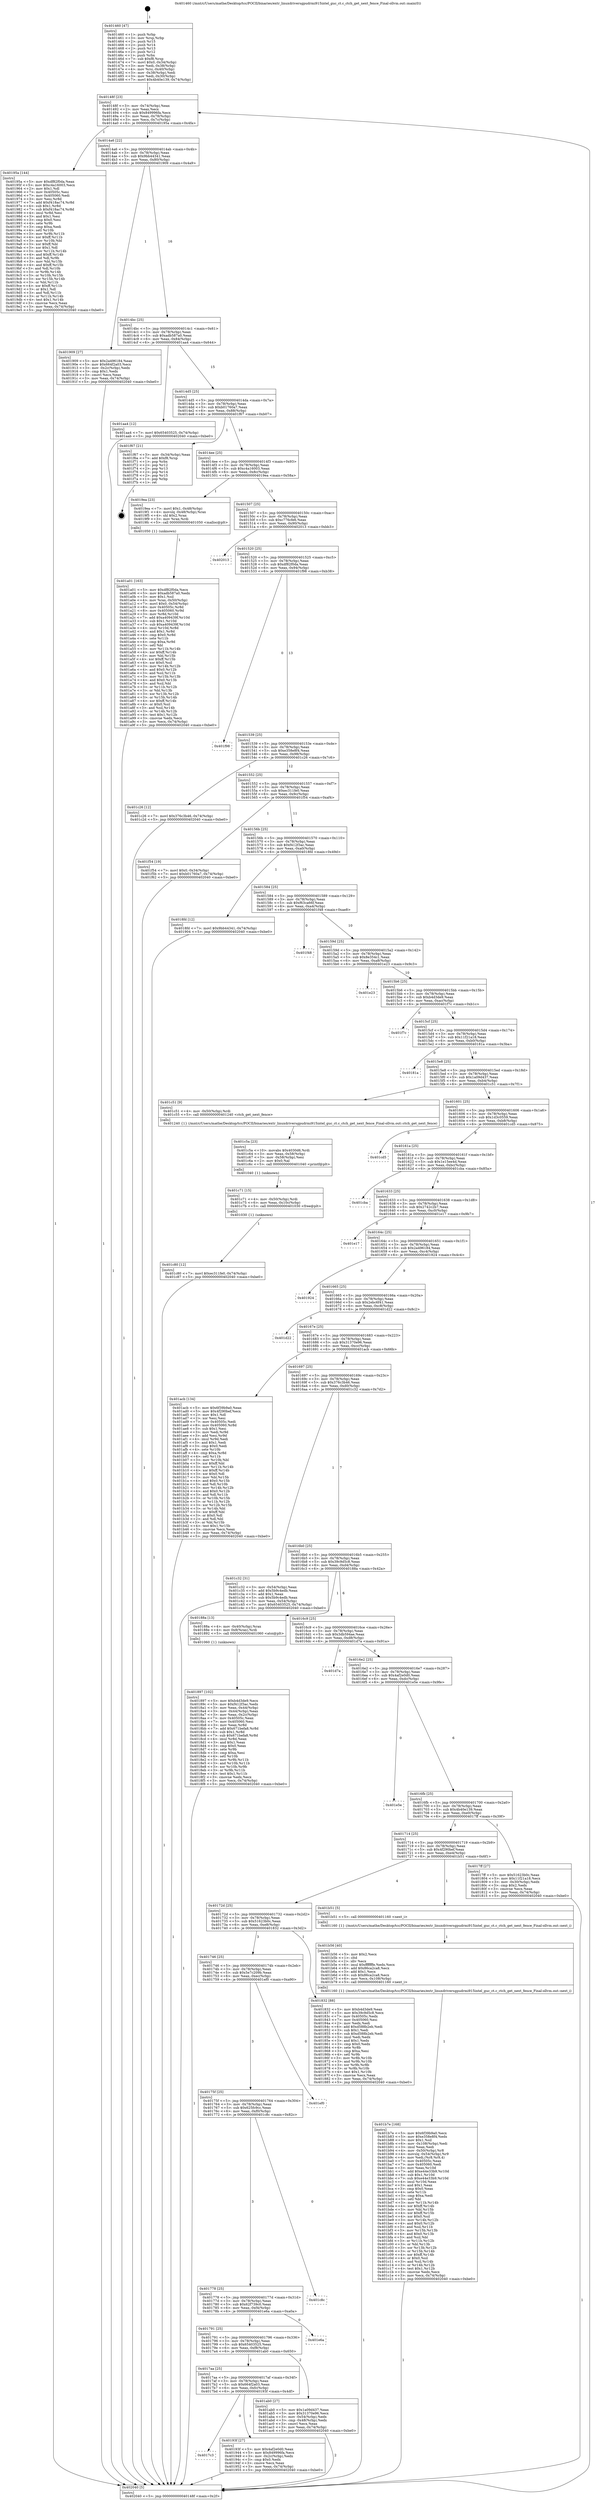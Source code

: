 digraph "0x401460" {
  label = "0x401460 (/mnt/c/Users/mathe/Desktop/tcc/POCII/binaries/extr_linuxdriversgpudrmi915intel_guc_ct.c_ctch_get_next_fence_Final-ollvm.out::main(0))"
  labelloc = "t"
  node[shape=record]

  Entry [label="",width=0.3,height=0.3,shape=circle,fillcolor=black,style=filled]
  "0x40148f" [label="{
     0x40148f [23]\l
     | [instrs]\l
     &nbsp;&nbsp;0x40148f \<+3\>: mov -0x74(%rbp),%eax\l
     &nbsp;&nbsp;0x401492 \<+2\>: mov %eax,%ecx\l
     &nbsp;&nbsp;0x401494 \<+6\>: sub $0x849996fa,%ecx\l
     &nbsp;&nbsp;0x40149a \<+3\>: mov %eax,-0x78(%rbp)\l
     &nbsp;&nbsp;0x40149d \<+3\>: mov %ecx,-0x7c(%rbp)\l
     &nbsp;&nbsp;0x4014a0 \<+6\>: je 000000000040195a \<main+0x4fa\>\l
  }"]
  "0x40195a" [label="{
     0x40195a [144]\l
     | [instrs]\l
     &nbsp;&nbsp;0x40195a \<+5\>: mov $0xdf82f0da,%eax\l
     &nbsp;&nbsp;0x40195f \<+5\>: mov $0xc4a16003,%ecx\l
     &nbsp;&nbsp;0x401964 \<+2\>: mov $0x1,%dl\l
     &nbsp;&nbsp;0x401966 \<+7\>: mov 0x40505c,%esi\l
     &nbsp;&nbsp;0x40196d \<+7\>: mov 0x405060,%edi\l
     &nbsp;&nbsp;0x401974 \<+3\>: mov %esi,%r8d\l
     &nbsp;&nbsp;0x401977 \<+7\>: add $0xf418ac74,%r8d\l
     &nbsp;&nbsp;0x40197e \<+4\>: sub $0x1,%r8d\l
     &nbsp;&nbsp;0x401982 \<+7\>: sub $0xf418ac74,%r8d\l
     &nbsp;&nbsp;0x401989 \<+4\>: imul %r8d,%esi\l
     &nbsp;&nbsp;0x40198d \<+3\>: and $0x1,%esi\l
     &nbsp;&nbsp;0x401990 \<+3\>: cmp $0x0,%esi\l
     &nbsp;&nbsp;0x401993 \<+4\>: sete %r9b\l
     &nbsp;&nbsp;0x401997 \<+3\>: cmp $0xa,%edi\l
     &nbsp;&nbsp;0x40199a \<+4\>: setl %r10b\l
     &nbsp;&nbsp;0x40199e \<+3\>: mov %r9b,%r11b\l
     &nbsp;&nbsp;0x4019a1 \<+4\>: xor $0xff,%r11b\l
     &nbsp;&nbsp;0x4019a5 \<+3\>: mov %r10b,%bl\l
     &nbsp;&nbsp;0x4019a8 \<+3\>: xor $0xff,%bl\l
     &nbsp;&nbsp;0x4019ab \<+3\>: xor $0x1,%dl\l
     &nbsp;&nbsp;0x4019ae \<+3\>: mov %r11b,%r14b\l
     &nbsp;&nbsp;0x4019b1 \<+4\>: and $0xff,%r14b\l
     &nbsp;&nbsp;0x4019b5 \<+3\>: and %dl,%r9b\l
     &nbsp;&nbsp;0x4019b8 \<+3\>: mov %bl,%r15b\l
     &nbsp;&nbsp;0x4019bb \<+4\>: and $0xff,%r15b\l
     &nbsp;&nbsp;0x4019bf \<+3\>: and %dl,%r10b\l
     &nbsp;&nbsp;0x4019c2 \<+3\>: or %r9b,%r14b\l
     &nbsp;&nbsp;0x4019c5 \<+3\>: or %r10b,%r15b\l
     &nbsp;&nbsp;0x4019c8 \<+3\>: xor %r15b,%r14b\l
     &nbsp;&nbsp;0x4019cb \<+3\>: or %bl,%r11b\l
     &nbsp;&nbsp;0x4019ce \<+4\>: xor $0xff,%r11b\l
     &nbsp;&nbsp;0x4019d2 \<+3\>: or $0x1,%dl\l
     &nbsp;&nbsp;0x4019d5 \<+3\>: and %dl,%r11b\l
     &nbsp;&nbsp;0x4019d8 \<+3\>: or %r11b,%r14b\l
     &nbsp;&nbsp;0x4019db \<+4\>: test $0x1,%r14b\l
     &nbsp;&nbsp;0x4019df \<+3\>: cmovne %ecx,%eax\l
     &nbsp;&nbsp;0x4019e2 \<+3\>: mov %eax,-0x74(%rbp)\l
     &nbsp;&nbsp;0x4019e5 \<+5\>: jmp 0000000000402040 \<main+0xbe0\>\l
  }"]
  "0x4014a6" [label="{
     0x4014a6 [22]\l
     | [instrs]\l
     &nbsp;&nbsp;0x4014a6 \<+5\>: jmp 00000000004014ab \<main+0x4b\>\l
     &nbsp;&nbsp;0x4014ab \<+3\>: mov -0x78(%rbp),%eax\l
     &nbsp;&nbsp;0x4014ae \<+5\>: sub $0x9bb44341,%eax\l
     &nbsp;&nbsp;0x4014b3 \<+3\>: mov %eax,-0x80(%rbp)\l
     &nbsp;&nbsp;0x4014b6 \<+6\>: je 0000000000401909 \<main+0x4a9\>\l
  }"]
  Exit [label="",width=0.3,height=0.3,shape=circle,fillcolor=black,style=filled,peripheries=2]
  "0x401909" [label="{
     0x401909 [27]\l
     | [instrs]\l
     &nbsp;&nbsp;0x401909 \<+5\>: mov $0x2a496184,%eax\l
     &nbsp;&nbsp;0x40190e \<+5\>: mov $0x664f2a03,%ecx\l
     &nbsp;&nbsp;0x401913 \<+3\>: mov -0x2c(%rbp),%edx\l
     &nbsp;&nbsp;0x401916 \<+3\>: cmp $0x1,%edx\l
     &nbsp;&nbsp;0x401919 \<+3\>: cmovl %ecx,%eax\l
     &nbsp;&nbsp;0x40191c \<+3\>: mov %eax,-0x74(%rbp)\l
     &nbsp;&nbsp;0x40191f \<+5\>: jmp 0000000000402040 \<main+0xbe0\>\l
  }"]
  "0x4014bc" [label="{
     0x4014bc [25]\l
     | [instrs]\l
     &nbsp;&nbsp;0x4014bc \<+5\>: jmp 00000000004014c1 \<main+0x61\>\l
     &nbsp;&nbsp;0x4014c1 \<+3\>: mov -0x78(%rbp),%eax\l
     &nbsp;&nbsp;0x4014c4 \<+5\>: sub $0xadb587a0,%eax\l
     &nbsp;&nbsp;0x4014c9 \<+6\>: mov %eax,-0x84(%rbp)\l
     &nbsp;&nbsp;0x4014cf \<+6\>: je 0000000000401aa4 \<main+0x644\>\l
  }"]
  "0x401c80" [label="{
     0x401c80 [12]\l
     | [instrs]\l
     &nbsp;&nbsp;0x401c80 \<+7\>: movl $0xec311fe0,-0x74(%rbp)\l
     &nbsp;&nbsp;0x401c87 \<+5\>: jmp 0000000000402040 \<main+0xbe0\>\l
  }"]
  "0x401aa4" [label="{
     0x401aa4 [12]\l
     | [instrs]\l
     &nbsp;&nbsp;0x401aa4 \<+7\>: movl $0x65403525,-0x74(%rbp)\l
     &nbsp;&nbsp;0x401aab \<+5\>: jmp 0000000000402040 \<main+0xbe0\>\l
  }"]
  "0x4014d5" [label="{
     0x4014d5 [25]\l
     | [instrs]\l
     &nbsp;&nbsp;0x4014d5 \<+5\>: jmp 00000000004014da \<main+0x7a\>\l
     &nbsp;&nbsp;0x4014da \<+3\>: mov -0x78(%rbp),%eax\l
     &nbsp;&nbsp;0x4014dd \<+5\>: sub $0xb01760a7,%eax\l
     &nbsp;&nbsp;0x4014e2 \<+6\>: mov %eax,-0x88(%rbp)\l
     &nbsp;&nbsp;0x4014e8 \<+6\>: je 0000000000401f67 \<main+0xb07\>\l
  }"]
  "0x401c71" [label="{
     0x401c71 [15]\l
     | [instrs]\l
     &nbsp;&nbsp;0x401c71 \<+4\>: mov -0x50(%rbp),%rdi\l
     &nbsp;&nbsp;0x401c75 \<+6\>: mov %eax,-0x10c(%rbp)\l
     &nbsp;&nbsp;0x401c7b \<+5\>: call 0000000000401030 \<free@plt\>\l
     | [calls]\l
     &nbsp;&nbsp;0x401030 \{1\} (unknown)\l
  }"]
  "0x401f67" [label="{
     0x401f67 [21]\l
     | [instrs]\l
     &nbsp;&nbsp;0x401f67 \<+3\>: mov -0x34(%rbp),%eax\l
     &nbsp;&nbsp;0x401f6a \<+7\>: add $0xf8,%rsp\l
     &nbsp;&nbsp;0x401f71 \<+1\>: pop %rbx\l
     &nbsp;&nbsp;0x401f72 \<+2\>: pop %r12\l
     &nbsp;&nbsp;0x401f74 \<+2\>: pop %r13\l
     &nbsp;&nbsp;0x401f76 \<+2\>: pop %r14\l
     &nbsp;&nbsp;0x401f78 \<+2\>: pop %r15\l
     &nbsp;&nbsp;0x401f7a \<+1\>: pop %rbp\l
     &nbsp;&nbsp;0x401f7b \<+1\>: ret\l
  }"]
  "0x4014ee" [label="{
     0x4014ee [25]\l
     | [instrs]\l
     &nbsp;&nbsp;0x4014ee \<+5\>: jmp 00000000004014f3 \<main+0x93\>\l
     &nbsp;&nbsp;0x4014f3 \<+3\>: mov -0x78(%rbp),%eax\l
     &nbsp;&nbsp;0x4014f6 \<+5\>: sub $0xc4a16003,%eax\l
     &nbsp;&nbsp;0x4014fb \<+6\>: mov %eax,-0x8c(%rbp)\l
     &nbsp;&nbsp;0x401501 \<+6\>: je 00000000004019ea \<main+0x58a\>\l
  }"]
  "0x401c5a" [label="{
     0x401c5a [23]\l
     | [instrs]\l
     &nbsp;&nbsp;0x401c5a \<+10\>: movabs $0x4030d6,%rdi\l
     &nbsp;&nbsp;0x401c64 \<+3\>: mov %eax,-0x58(%rbp)\l
     &nbsp;&nbsp;0x401c67 \<+3\>: mov -0x58(%rbp),%esi\l
     &nbsp;&nbsp;0x401c6a \<+2\>: mov $0x0,%al\l
     &nbsp;&nbsp;0x401c6c \<+5\>: call 0000000000401040 \<printf@plt\>\l
     | [calls]\l
     &nbsp;&nbsp;0x401040 \{1\} (unknown)\l
  }"]
  "0x4019ea" [label="{
     0x4019ea [23]\l
     | [instrs]\l
     &nbsp;&nbsp;0x4019ea \<+7\>: movl $0x1,-0x48(%rbp)\l
     &nbsp;&nbsp;0x4019f1 \<+4\>: movslq -0x48(%rbp),%rax\l
     &nbsp;&nbsp;0x4019f5 \<+4\>: shl $0x2,%rax\l
     &nbsp;&nbsp;0x4019f9 \<+3\>: mov %rax,%rdi\l
     &nbsp;&nbsp;0x4019fc \<+5\>: call 0000000000401050 \<malloc@plt\>\l
     | [calls]\l
     &nbsp;&nbsp;0x401050 \{1\} (unknown)\l
  }"]
  "0x401507" [label="{
     0x401507 [25]\l
     | [instrs]\l
     &nbsp;&nbsp;0x401507 \<+5\>: jmp 000000000040150c \<main+0xac\>\l
     &nbsp;&nbsp;0x40150c \<+3\>: mov -0x78(%rbp),%eax\l
     &nbsp;&nbsp;0x40150f \<+5\>: sub $0xc776cfe6,%eax\l
     &nbsp;&nbsp;0x401514 \<+6\>: mov %eax,-0x90(%rbp)\l
     &nbsp;&nbsp;0x40151a \<+6\>: je 0000000000402013 \<main+0xbb3\>\l
  }"]
  "0x401b7e" [label="{
     0x401b7e [168]\l
     | [instrs]\l
     &nbsp;&nbsp;0x401b7e \<+5\>: mov $0x6f39b9a0,%ecx\l
     &nbsp;&nbsp;0x401b83 \<+5\>: mov $0xe358e8f4,%edx\l
     &nbsp;&nbsp;0x401b88 \<+3\>: mov $0x1,%sil\l
     &nbsp;&nbsp;0x401b8b \<+6\>: mov -0x108(%rbp),%edi\l
     &nbsp;&nbsp;0x401b91 \<+3\>: imul %eax,%edi\l
     &nbsp;&nbsp;0x401b94 \<+4\>: mov -0x50(%rbp),%r8\l
     &nbsp;&nbsp;0x401b98 \<+4\>: movslq -0x54(%rbp),%r9\l
     &nbsp;&nbsp;0x401b9c \<+4\>: mov %edi,(%r8,%r9,4)\l
     &nbsp;&nbsp;0x401ba0 \<+7\>: mov 0x40505c,%eax\l
     &nbsp;&nbsp;0x401ba7 \<+7\>: mov 0x405060,%edi\l
     &nbsp;&nbsp;0x401bae \<+3\>: mov %eax,%r10d\l
     &nbsp;&nbsp;0x401bb1 \<+7\>: add $0xe44e33b9,%r10d\l
     &nbsp;&nbsp;0x401bb8 \<+4\>: sub $0x1,%r10d\l
     &nbsp;&nbsp;0x401bbc \<+7\>: sub $0xe44e33b9,%r10d\l
     &nbsp;&nbsp;0x401bc3 \<+4\>: imul %r10d,%eax\l
     &nbsp;&nbsp;0x401bc7 \<+3\>: and $0x1,%eax\l
     &nbsp;&nbsp;0x401bca \<+3\>: cmp $0x0,%eax\l
     &nbsp;&nbsp;0x401bcd \<+4\>: sete %r11b\l
     &nbsp;&nbsp;0x401bd1 \<+3\>: cmp $0xa,%edi\l
     &nbsp;&nbsp;0x401bd4 \<+3\>: setl %bl\l
     &nbsp;&nbsp;0x401bd7 \<+3\>: mov %r11b,%r14b\l
     &nbsp;&nbsp;0x401bda \<+4\>: xor $0xff,%r14b\l
     &nbsp;&nbsp;0x401bde \<+3\>: mov %bl,%r15b\l
     &nbsp;&nbsp;0x401be1 \<+4\>: xor $0xff,%r15b\l
     &nbsp;&nbsp;0x401be5 \<+4\>: xor $0x0,%sil\l
     &nbsp;&nbsp;0x401be9 \<+3\>: mov %r14b,%r12b\l
     &nbsp;&nbsp;0x401bec \<+4\>: and $0x0,%r12b\l
     &nbsp;&nbsp;0x401bf0 \<+3\>: and %sil,%r11b\l
     &nbsp;&nbsp;0x401bf3 \<+3\>: mov %r15b,%r13b\l
     &nbsp;&nbsp;0x401bf6 \<+4\>: and $0x0,%r13b\l
     &nbsp;&nbsp;0x401bfa \<+3\>: and %sil,%bl\l
     &nbsp;&nbsp;0x401bfd \<+3\>: or %r11b,%r12b\l
     &nbsp;&nbsp;0x401c00 \<+3\>: or %bl,%r13b\l
     &nbsp;&nbsp;0x401c03 \<+3\>: xor %r13b,%r12b\l
     &nbsp;&nbsp;0x401c06 \<+3\>: or %r15b,%r14b\l
     &nbsp;&nbsp;0x401c09 \<+4\>: xor $0xff,%r14b\l
     &nbsp;&nbsp;0x401c0d \<+4\>: or $0x0,%sil\l
     &nbsp;&nbsp;0x401c11 \<+3\>: and %sil,%r14b\l
     &nbsp;&nbsp;0x401c14 \<+3\>: or %r14b,%r12b\l
     &nbsp;&nbsp;0x401c17 \<+4\>: test $0x1,%r12b\l
     &nbsp;&nbsp;0x401c1b \<+3\>: cmovne %edx,%ecx\l
     &nbsp;&nbsp;0x401c1e \<+3\>: mov %ecx,-0x74(%rbp)\l
     &nbsp;&nbsp;0x401c21 \<+5\>: jmp 0000000000402040 \<main+0xbe0\>\l
  }"]
  "0x402013" [label="{
     0x402013\l
  }", style=dashed]
  "0x401520" [label="{
     0x401520 [25]\l
     | [instrs]\l
     &nbsp;&nbsp;0x401520 \<+5\>: jmp 0000000000401525 \<main+0xc5\>\l
     &nbsp;&nbsp;0x401525 \<+3\>: mov -0x78(%rbp),%eax\l
     &nbsp;&nbsp;0x401528 \<+5\>: sub $0xdf82f0da,%eax\l
     &nbsp;&nbsp;0x40152d \<+6\>: mov %eax,-0x94(%rbp)\l
     &nbsp;&nbsp;0x401533 \<+6\>: je 0000000000401f98 \<main+0xb38\>\l
  }"]
  "0x401b56" [label="{
     0x401b56 [40]\l
     | [instrs]\l
     &nbsp;&nbsp;0x401b56 \<+5\>: mov $0x2,%ecx\l
     &nbsp;&nbsp;0x401b5b \<+1\>: cltd\l
     &nbsp;&nbsp;0x401b5c \<+2\>: idiv %ecx\l
     &nbsp;&nbsp;0x401b5e \<+6\>: imul $0xfffffffe,%edx,%ecx\l
     &nbsp;&nbsp;0x401b64 \<+6\>: add $0x86ca2ca8,%ecx\l
     &nbsp;&nbsp;0x401b6a \<+3\>: add $0x1,%ecx\l
     &nbsp;&nbsp;0x401b6d \<+6\>: sub $0x86ca2ca8,%ecx\l
     &nbsp;&nbsp;0x401b73 \<+6\>: mov %ecx,-0x108(%rbp)\l
     &nbsp;&nbsp;0x401b79 \<+5\>: call 0000000000401160 \<next_i\>\l
     | [calls]\l
     &nbsp;&nbsp;0x401160 \{1\} (/mnt/c/Users/mathe/Desktop/tcc/POCII/binaries/extr_linuxdriversgpudrmi915intel_guc_ct.c_ctch_get_next_fence_Final-ollvm.out::next_i)\l
  }"]
  "0x401f98" [label="{
     0x401f98\l
  }", style=dashed]
  "0x401539" [label="{
     0x401539 [25]\l
     | [instrs]\l
     &nbsp;&nbsp;0x401539 \<+5\>: jmp 000000000040153e \<main+0xde\>\l
     &nbsp;&nbsp;0x40153e \<+3\>: mov -0x78(%rbp),%eax\l
     &nbsp;&nbsp;0x401541 \<+5\>: sub $0xe358e8f4,%eax\l
     &nbsp;&nbsp;0x401546 \<+6\>: mov %eax,-0x98(%rbp)\l
     &nbsp;&nbsp;0x40154c \<+6\>: je 0000000000401c26 \<main+0x7c6\>\l
  }"]
  "0x401a01" [label="{
     0x401a01 [163]\l
     | [instrs]\l
     &nbsp;&nbsp;0x401a01 \<+5\>: mov $0xdf82f0da,%ecx\l
     &nbsp;&nbsp;0x401a06 \<+5\>: mov $0xadb587a0,%edx\l
     &nbsp;&nbsp;0x401a0b \<+3\>: mov $0x1,%sil\l
     &nbsp;&nbsp;0x401a0e \<+4\>: mov %rax,-0x50(%rbp)\l
     &nbsp;&nbsp;0x401a12 \<+7\>: movl $0x0,-0x54(%rbp)\l
     &nbsp;&nbsp;0x401a19 \<+8\>: mov 0x40505c,%r8d\l
     &nbsp;&nbsp;0x401a21 \<+8\>: mov 0x405060,%r9d\l
     &nbsp;&nbsp;0x401a29 \<+3\>: mov %r8d,%r10d\l
     &nbsp;&nbsp;0x401a2c \<+7\>: add $0xa409439f,%r10d\l
     &nbsp;&nbsp;0x401a33 \<+4\>: sub $0x1,%r10d\l
     &nbsp;&nbsp;0x401a37 \<+7\>: sub $0xa409439f,%r10d\l
     &nbsp;&nbsp;0x401a3e \<+4\>: imul %r10d,%r8d\l
     &nbsp;&nbsp;0x401a42 \<+4\>: and $0x1,%r8d\l
     &nbsp;&nbsp;0x401a46 \<+4\>: cmp $0x0,%r8d\l
     &nbsp;&nbsp;0x401a4a \<+4\>: sete %r11b\l
     &nbsp;&nbsp;0x401a4e \<+4\>: cmp $0xa,%r9d\l
     &nbsp;&nbsp;0x401a52 \<+3\>: setl %bl\l
     &nbsp;&nbsp;0x401a55 \<+3\>: mov %r11b,%r14b\l
     &nbsp;&nbsp;0x401a58 \<+4\>: xor $0xff,%r14b\l
     &nbsp;&nbsp;0x401a5c \<+3\>: mov %bl,%r15b\l
     &nbsp;&nbsp;0x401a5f \<+4\>: xor $0xff,%r15b\l
     &nbsp;&nbsp;0x401a63 \<+4\>: xor $0x0,%sil\l
     &nbsp;&nbsp;0x401a67 \<+3\>: mov %r14b,%r12b\l
     &nbsp;&nbsp;0x401a6a \<+4\>: and $0x0,%r12b\l
     &nbsp;&nbsp;0x401a6e \<+3\>: and %sil,%r11b\l
     &nbsp;&nbsp;0x401a71 \<+3\>: mov %r15b,%r13b\l
     &nbsp;&nbsp;0x401a74 \<+4\>: and $0x0,%r13b\l
     &nbsp;&nbsp;0x401a78 \<+3\>: and %sil,%bl\l
     &nbsp;&nbsp;0x401a7b \<+3\>: or %r11b,%r12b\l
     &nbsp;&nbsp;0x401a7e \<+3\>: or %bl,%r13b\l
     &nbsp;&nbsp;0x401a81 \<+3\>: xor %r13b,%r12b\l
     &nbsp;&nbsp;0x401a84 \<+3\>: or %r15b,%r14b\l
     &nbsp;&nbsp;0x401a87 \<+4\>: xor $0xff,%r14b\l
     &nbsp;&nbsp;0x401a8b \<+4\>: or $0x0,%sil\l
     &nbsp;&nbsp;0x401a8f \<+3\>: and %sil,%r14b\l
     &nbsp;&nbsp;0x401a92 \<+3\>: or %r14b,%r12b\l
     &nbsp;&nbsp;0x401a95 \<+4\>: test $0x1,%r12b\l
     &nbsp;&nbsp;0x401a99 \<+3\>: cmovne %edx,%ecx\l
     &nbsp;&nbsp;0x401a9c \<+3\>: mov %ecx,-0x74(%rbp)\l
     &nbsp;&nbsp;0x401a9f \<+5\>: jmp 0000000000402040 \<main+0xbe0\>\l
  }"]
  "0x401c26" [label="{
     0x401c26 [12]\l
     | [instrs]\l
     &nbsp;&nbsp;0x401c26 \<+7\>: movl $0x376c3b46,-0x74(%rbp)\l
     &nbsp;&nbsp;0x401c2d \<+5\>: jmp 0000000000402040 \<main+0xbe0\>\l
  }"]
  "0x401552" [label="{
     0x401552 [25]\l
     | [instrs]\l
     &nbsp;&nbsp;0x401552 \<+5\>: jmp 0000000000401557 \<main+0xf7\>\l
     &nbsp;&nbsp;0x401557 \<+3\>: mov -0x78(%rbp),%eax\l
     &nbsp;&nbsp;0x40155a \<+5\>: sub $0xec311fe0,%eax\l
     &nbsp;&nbsp;0x40155f \<+6\>: mov %eax,-0x9c(%rbp)\l
     &nbsp;&nbsp;0x401565 \<+6\>: je 0000000000401f54 \<main+0xaf4\>\l
  }"]
  "0x4017c3" [label="{
     0x4017c3\l
  }", style=dashed]
  "0x401f54" [label="{
     0x401f54 [19]\l
     | [instrs]\l
     &nbsp;&nbsp;0x401f54 \<+7\>: movl $0x0,-0x34(%rbp)\l
     &nbsp;&nbsp;0x401f5b \<+7\>: movl $0xb01760a7,-0x74(%rbp)\l
     &nbsp;&nbsp;0x401f62 \<+5\>: jmp 0000000000402040 \<main+0xbe0\>\l
  }"]
  "0x40156b" [label="{
     0x40156b [25]\l
     | [instrs]\l
     &nbsp;&nbsp;0x40156b \<+5\>: jmp 0000000000401570 \<main+0x110\>\l
     &nbsp;&nbsp;0x401570 \<+3\>: mov -0x78(%rbp),%eax\l
     &nbsp;&nbsp;0x401573 \<+5\>: sub $0xf412f3ac,%eax\l
     &nbsp;&nbsp;0x401578 \<+6\>: mov %eax,-0xa0(%rbp)\l
     &nbsp;&nbsp;0x40157e \<+6\>: je 00000000004018fd \<main+0x49d\>\l
  }"]
  "0x40193f" [label="{
     0x40193f [27]\l
     | [instrs]\l
     &nbsp;&nbsp;0x40193f \<+5\>: mov $0x4af2e0d0,%eax\l
     &nbsp;&nbsp;0x401944 \<+5\>: mov $0x849996fa,%ecx\l
     &nbsp;&nbsp;0x401949 \<+3\>: mov -0x2c(%rbp),%edx\l
     &nbsp;&nbsp;0x40194c \<+3\>: cmp $0x0,%edx\l
     &nbsp;&nbsp;0x40194f \<+3\>: cmove %ecx,%eax\l
     &nbsp;&nbsp;0x401952 \<+3\>: mov %eax,-0x74(%rbp)\l
     &nbsp;&nbsp;0x401955 \<+5\>: jmp 0000000000402040 \<main+0xbe0\>\l
  }"]
  "0x4018fd" [label="{
     0x4018fd [12]\l
     | [instrs]\l
     &nbsp;&nbsp;0x4018fd \<+7\>: movl $0x9bb44341,-0x74(%rbp)\l
     &nbsp;&nbsp;0x401904 \<+5\>: jmp 0000000000402040 \<main+0xbe0\>\l
  }"]
  "0x401584" [label="{
     0x401584 [25]\l
     | [instrs]\l
     &nbsp;&nbsp;0x401584 \<+5\>: jmp 0000000000401589 \<main+0x129\>\l
     &nbsp;&nbsp;0x401589 \<+3\>: mov -0x78(%rbp),%eax\l
     &nbsp;&nbsp;0x40158c \<+5\>: sub $0xf63ca66f,%eax\l
     &nbsp;&nbsp;0x401591 \<+6\>: mov %eax,-0xa4(%rbp)\l
     &nbsp;&nbsp;0x401597 \<+6\>: je 0000000000401f48 \<main+0xae8\>\l
  }"]
  "0x4017aa" [label="{
     0x4017aa [25]\l
     | [instrs]\l
     &nbsp;&nbsp;0x4017aa \<+5\>: jmp 00000000004017af \<main+0x34f\>\l
     &nbsp;&nbsp;0x4017af \<+3\>: mov -0x78(%rbp),%eax\l
     &nbsp;&nbsp;0x4017b2 \<+5\>: sub $0x664f2a03,%eax\l
     &nbsp;&nbsp;0x4017b7 \<+6\>: mov %eax,-0xfc(%rbp)\l
     &nbsp;&nbsp;0x4017bd \<+6\>: je 000000000040193f \<main+0x4df\>\l
  }"]
  "0x401f48" [label="{
     0x401f48\l
  }", style=dashed]
  "0x40159d" [label="{
     0x40159d [25]\l
     | [instrs]\l
     &nbsp;&nbsp;0x40159d \<+5\>: jmp 00000000004015a2 \<main+0x142\>\l
     &nbsp;&nbsp;0x4015a2 \<+3\>: mov -0x78(%rbp),%eax\l
     &nbsp;&nbsp;0x4015a5 \<+5\>: sub $0x8e354c1,%eax\l
     &nbsp;&nbsp;0x4015aa \<+6\>: mov %eax,-0xa8(%rbp)\l
     &nbsp;&nbsp;0x4015b0 \<+6\>: je 0000000000401e23 \<main+0x9c3\>\l
  }"]
  "0x401ab0" [label="{
     0x401ab0 [27]\l
     | [instrs]\l
     &nbsp;&nbsp;0x401ab0 \<+5\>: mov $0x1a09d437,%eax\l
     &nbsp;&nbsp;0x401ab5 \<+5\>: mov $0x31370e96,%ecx\l
     &nbsp;&nbsp;0x401aba \<+3\>: mov -0x54(%rbp),%edx\l
     &nbsp;&nbsp;0x401abd \<+3\>: cmp -0x48(%rbp),%edx\l
     &nbsp;&nbsp;0x401ac0 \<+3\>: cmovl %ecx,%eax\l
     &nbsp;&nbsp;0x401ac3 \<+3\>: mov %eax,-0x74(%rbp)\l
     &nbsp;&nbsp;0x401ac6 \<+5\>: jmp 0000000000402040 \<main+0xbe0\>\l
  }"]
  "0x401e23" [label="{
     0x401e23\l
  }", style=dashed]
  "0x4015b6" [label="{
     0x4015b6 [25]\l
     | [instrs]\l
     &nbsp;&nbsp;0x4015b6 \<+5\>: jmp 00000000004015bb \<main+0x15b\>\l
     &nbsp;&nbsp;0x4015bb \<+3\>: mov -0x78(%rbp),%eax\l
     &nbsp;&nbsp;0x4015be \<+5\>: sub $0xb4d3de9,%eax\l
     &nbsp;&nbsp;0x4015c3 \<+6\>: mov %eax,-0xac(%rbp)\l
     &nbsp;&nbsp;0x4015c9 \<+6\>: je 0000000000401f7c \<main+0xb1c\>\l
  }"]
  "0x401791" [label="{
     0x401791 [25]\l
     | [instrs]\l
     &nbsp;&nbsp;0x401791 \<+5\>: jmp 0000000000401796 \<main+0x336\>\l
     &nbsp;&nbsp;0x401796 \<+3\>: mov -0x78(%rbp),%eax\l
     &nbsp;&nbsp;0x401799 \<+5\>: sub $0x65403525,%eax\l
     &nbsp;&nbsp;0x40179e \<+6\>: mov %eax,-0xf8(%rbp)\l
     &nbsp;&nbsp;0x4017a4 \<+6\>: je 0000000000401ab0 \<main+0x650\>\l
  }"]
  "0x401f7c" [label="{
     0x401f7c\l
  }", style=dashed]
  "0x4015cf" [label="{
     0x4015cf [25]\l
     | [instrs]\l
     &nbsp;&nbsp;0x4015cf \<+5\>: jmp 00000000004015d4 \<main+0x174\>\l
     &nbsp;&nbsp;0x4015d4 \<+3\>: mov -0x78(%rbp),%eax\l
     &nbsp;&nbsp;0x4015d7 \<+5\>: sub $0x11f21a18,%eax\l
     &nbsp;&nbsp;0x4015dc \<+6\>: mov %eax,-0xb0(%rbp)\l
     &nbsp;&nbsp;0x4015e2 \<+6\>: je 000000000040181a \<main+0x3ba\>\l
  }"]
  "0x401e6a" [label="{
     0x401e6a\l
  }", style=dashed]
  "0x40181a" [label="{
     0x40181a\l
  }", style=dashed]
  "0x4015e8" [label="{
     0x4015e8 [25]\l
     | [instrs]\l
     &nbsp;&nbsp;0x4015e8 \<+5\>: jmp 00000000004015ed \<main+0x18d\>\l
     &nbsp;&nbsp;0x4015ed \<+3\>: mov -0x78(%rbp),%eax\l
     &nbsp;&nbsp;0x4015f0 \<+5\>: sub $0x1a09d437,%eax\l
     &nbsp;&nbsp;0x4015f5 \<+6\>: mov %eax,-0xb4(%rbp)\l
     &nbsp;&nbsp;0x4015fb \<+6\>: je 0000000000401c51 \<main+0x7f1\>\l
  }"]
  "0x401778" [label="{
     0x401778 [25]\l
     | [instrs]\l
     &nbsp;&nbsp;0x401778 \<+5\>: jmp 000000000040177d \<main+0x31d\>\l
     &nbsp;&nbsp;0x40177d \<+3\>: mov -0x78(%rbp),%eax\l
     &nbsp;&nbsp;0x401780 \<+5\>: sub $0x62f739c0,%eax\l
     &nbsp;&nbsp;0x401785 \<+6\>: mov %eax,-0xf4(%rbp)\l
     &nbsp;&nbsp;0x40178b \<+6\>: je 0000000000401e6a \<main+0xa0a\>\l
  }"]
  "0x401c51" [label="{
     0x401c51 [9]\l
     | [instrs]\l
     &nbsp;&nbsp;0x401c51 \<+4\>: mov -0x50(%rbp),%rdi\l
     &nbsp;&nbsp;0x401c55 \<+5\>: call 0000000000401240 \<ctch_get_next_fence\>\l
     | [calls]\l
     &nbsp;&nbsp;0x401240 \{1\} (/mnt/c/Users/mathe/Desktop/tcc/POCII/binaries/extr_linuxdriversgpudrmi915intel_guc_ct.c_ctch_get_next_fence_Final-ollvm.out::ctch_get_next_fence)\l
  }"]
  "0x401601" [label="{
     0x401601 [25]\l
     | [instrs]\l
     &nbsp;&nbsp;0x401601 \<+5\>: jmp 0000000000401606 \<main+0x1a6\>\l
     &nbsp;&nbsp;0x401606 \<+3\>: mov -0x78(%rbp),%eax\l
     &nbsp;&nbsp;0x401609 \<+5\>: sub $0x1d3c0559,%eax\l
     &nbsp;&nbsp;0x40160e \<+6\>: mov %eax,-0xb8(%rbp)\l
     &nbsp;&nbsp;0x401614 \<+6\>: je 0000000000401cd5 \<main+0x875\>\l
  }"]
  "0x401c8c" [label="{
     0x401c8c\l
  }", style=dashed]
  "0x401cd5" [label="{
     0x401cd5\l
  }", style=dashed]
  "0x40161a" [label="{
     0x40161a [25]\l
     | [instrs]\l
     &nbsp;&nbsp;0x40161a \<+5\>: jmp 000000000040161f \<main+0x1bf\>\l
     &nbsp;&nbsp;0x40161f \<+3\>: mov -0x78(%rbp),%eax\l
     &nbsp;&nbsp;0x401622 \<+5\>: sub $0x1e15ee4d,%eax\l
     &nbsp;&nbsp;0x401627 \<+6\>: mov %eax,-0xbc(%rbp)\l
     &nbsp;&nbsp;0x40162d \<+6\>: je 0000000000401cba \<main+0x85a\>\l
  }"]
  "0x40175f" [label="{
     0x40175f [25]\l
     | [instrs]\l
     &nbsp;&nbsp;0x40175f \<+5\>: jmp 0000000000401764 \<main+0x304\>\l
     &nbsp;&nbsp;0x401764 \<+3\>: mov -0x78(%rbp),%eax\l
     &nbsp;&nbsp;0x401767 \<+5\>: sub $0x625fc9cc,%eax\l
     &nbsp;&nbsp;0x40176c \<+6\>: mov %eax,-0xf0(%rbp)\l
     &nbsp;&nbsp;0x401772 \<+6\>: je 0000000000401c8c \<main+0x82c\>\l
  }"]
  "0x401cba" [label="{
     0x401cba\l
  }", style=dashed]
  "0x401633" [label="{
     0x401633 [25]\l
     | [instrs]\l
     &nbsp;&nbsp;0x401633 \<+5\>: jmp 0000000000401638 \<main+0x1d8\>\l
     &nbsp;&nbsp;0x401638 \<+3\>: mov -0x78(%rbp),%eax\l
     &nbsp;&nbsp;0x40163b \<+5\>: sub $0x2742c2b7,%eax\l
     &nbsp;&nbsp;0x401640 \<+6\>: mov %eax,-0xc0(%rbp)\l
     &nbsp;&nbsp;0x401646 \<+6\>: je 0000000000401e17 \<main+0x9b7\>\l
  }"]
  "0x401ef0" [label="{
     0x401ef0\l
  }", style=dashed]
  "0x401e17" [label="{
     0x401e17\l
  }", style=dashed]
  "0x40164c" [label="{
     0x40164c [25]\l
     | [instrs]\l
     &nbsp;&nbsp;0x40164c \<+5\>: jmp 0000000000401651 \<main+0x1f1\>\l
     &nbsp;&nbsp;0x401651 \<+3\>: mov -0x78(%rbp),%eax\l
     &nbsp;&nbsp;0x401654 \<+5\>: sub $0x2a496184,%eax\l
     &nbsp;&nbsp;0x401659 \<+6\>: mov %eax,-0xc4(%rbp)\l
     &nbsp;&nbsp;0x40165f \<+6\>: je 0000000000401924 \<main+0x4c4\>\l
  }"]
  "0x401897" [label="{
     0x401897 [102]\l
     | [instrs]\l
     &nbsp;&nbsp;0x401897 \<+5\>: mov $0xb4d3de9,%ecx\l
     &nbsp;&nbsp;0x40189c \<+5\>: mov $0xf412f3ac,%edx\l
     &nbsp;&nbsp;0x4018a1 \<+3\>: mov %eax,-0x44(%rbp)\l
     &nbsp;&nbsp;0x4018a4 \<+3\>: mov -0x44(%rbp),%eax\l
     &nbsp;&nbsp;0x4018a7 \<+3\>: mov %eax,-0x2c(%rbp)\l
     &nbsp;&nbsp;0x4018aa \<+7\>: mov 0x40505c,%eax\l
     &nbsp;&nbsp;0x4018b1 \<+7\>: mov 0x405060,%esi\l
     &nbsp;&nbsp;0x4018b8 \<+3\>: mov %eax,%r8d\l
     &nbsp;&nbsp;0x4018bb \<+7\>: add $0x671befa8,%r8d\l
     &nbsp;&nbsp;0x4018c2 \<+4\>: sub $0x1,%r8d\l
     &nbsp;&nbsp;0x4018c6 \<+7\>: sub $0x671befa8,%r8d\l
     &nbsp;&nbsp;0x4018cd \<+4\>: imul %r8d,%eax\l
     &nbsp;&nbsp;0x4018d1 \<+3\>: and $0x1,%eax\l
     &nbsp;&nbsp;0x4018d4 \<+3\>: cmp $0x0,%eax\l
     &nbsp;&nbsp;0x4018d7 \<+4\>: sete %r9b\l
     &nbsp;&nbsp;0x4018db \<+3\>: cmp $0xa,%esi\l
     &nbsp;&nbsp;0x4018de \<+4\>: setl %r10b\l
     &nbsp;&nbsp;0x4018e2 \<+3\>: mov %r9b,%r11b\l
     &nbsp;&nbsp;0x4018e5 \<+3\>: and %r10b,%r11b\l
     &nbsp;&nbsp;0x4018e8 \<+3\>: xor %r10b,%r9b\l
     &nbsp;&nbsp;0x4018eb \<+3\>: or %r9b,%r11b\l
     &nbsp;&nbsp;0x4018ee \<+4\>: test $0x1,%r11b\l
     &nbsp;&nbsp;0x4018f2 \<+3\>: cmovne %edx,%ecx\l
     &nbsp;&nbsp;0x4018f5 \<+3\>: mov %ecx,-0x74(%rbp)\l
     &nbsp;&nbsp;0x4018f8 \<+5\>: jmp 0000000000402040 \<main+0xbe0\>\l
  }"]
  "0x401924" [label="{
     0x401924\l
  }", style=dashed]
  "0x401665" [label="{
     0x401665 [25]\l
     | [instrs]\l
     &nbsp;&nbsp;0x401665 \<+5\>: jmp 000000000040166a \<main+0x20a\>\l
     &nbsp;&nbsp;0x40166a \<+3\>: mov -0x78(%rbp),%eax\l
     &nbsp;&nbsp;0x40166d \<+5\>: sub $0x2ebc6f41,%eax\l
     &nbsp;&nbsp;0x401672 \<+6\>: mov %eax,-0xc8(%rbp)\l
     &nbsp;&nbsp;0x401678 \<+6\>: je 0000000000401d22 \<main+0x8c2\>\l
  }"]
  "0x401746" [label="{
     0x401746 [25]\l
     | [instrs]\l
     &nbsp;&nbsp;0x401746 \<+5\>: jmp 000000000040174b \<main+0x2eb\>\l
     &nbsp;&nbsp;0x40174b \<+3\>: mov -0x78(%rbp),%eax\l
     &nbsp;&nbsp;0x40174e \<+5\>: sub $0x5e7c209b,%eax\l
     &nbsp;&nbsp;0x401753 \<+6\>: mov %eax,-0xec(%rbp)\l
     &nbsp;&nbsp;0x401759 \<+6\>: je 0000000000401ef0 \<main+0xa90\>\l
  }"]
  "0x401d22" [label="{
     0x401d22\l
  }", style=dashed]
  "0x40167e" [label="{
     0x40167e [25]\l
     | [instrs]\l
     &nbsp;&nbsp;0x40167e \<+5\>: jmp 0000000000401683 \<main+0x223\>\l
     &nbsp;&nbsp;0x401683 \<+3\>: mov -0x78(%rbp),%eax\l
     &nbsp;&nbsp;0x401686 \<+5\>: sub $0x31370e96,%eax\l
     &nbsp;&nbsp;0x40168b \<+6\>: mov %eax,-0xcc(%rbp)\l
     &nbsp;&nbsp;0x401691 \<+6\>: je 0000000000401acb \<main+0x66b\>\l
  }"]
  "0x401832" [label="{
     0x401832 [88]\l
     | [instrs]\l
     &nbsp;&nbsp;0x401832 \<+5\>: mov $0xb4d3de9,%eax\l
     &nbsp;&nbsp;0x401837 \<+5\>: mov $0x39c9d5c8,%ecx\l
     &nbsp;&nbsp;0x40183c \<+7\>: mov 0x40505c,%edx\l
     &nbsp;&nbsp;0x401843 \<+7\>: mov 0x405060,%esi\l
     &nbsp;&nbsp;0x40184a \<+2\>: mov %edx,%edi\l
     &nbsp;&nbsp;0x40184c \<+6\>: add $0xd588b2eb,%edi\l
     &nbsp;&nbsp;0x401852 \<+3\>: sub $0x1,%edi\l
     &nbsp;&nbsp;0x401855 \<+6\>: sub $0xd588b2eb,%edi\l
     &nbsp;&nbsp;0x40185b \<+3\>: imul %edi,%edx\l
     &nbsp;&nbsp;0x40185e \<+3\>: and $0x1,%edx\l
     &nbsp;&nbsp;0x401861 \<+3\>: cmp $0x0,%edx\l
     &nbsp;&nbsp;0x401864 \<+4\>: sete %r8b\l
     &nbsp;&nbsp;0x401868 \<+3\>: cmp $0xa,%esi\l
     &nbsp;&nbsp;0x40186b \<+4\>: setl %r9b\l
     &nbsp;&nbsp;0x40186f \<+3\>: mov %r8b,%r10b\l
     &nbsp;&nbsp;0x401872 \<+3\>: and %r9b,%r10b\l
     &nbsp;&nbsp;0x401875 \<+3\>: xor %r9b,%r8b\l
     &nbsp;&nbsp;0x401878 \<+3\>: or %r8b,%r10b\l
     &nbsp;&nbsp;0x40187b \<+4\>: test $0x1,%r10b\l
     &nbsp;&nbsp;0x40187f \<+3\>: cmovne %ecx,%eax\l
     &nbsp;&nbsp;0x401882 \<+3\>: mov %eax,-0x74(%rbp)\l
     &nbsp;&nbsp;0x401885 \<+5\>: jmp 0000000000402040 \<main+0xbe0\>\l
  }"]
  "0x401acb" [label="{
     0x401acb [134]\l
     | [instrs]\l
     &nbsp;&nbsp;0x401acb \<+5\>: mov $0x6f39b9a0,%eax\l
     &nbsp;&nbsp;0x401ad0 \<+5\>: mov $0x4f290bef,%ecx\l
     &nbsp;&nbsp;0x401ad5 \<+2\>: mov $0x1,%dl\l
     &nbsp;&nbsp;0x401ad7 \<+2\>: xor %esi,%esi\l
     &nbsp;&nbsp;0x401ad9 \<+7\>: mov 0x40505c,%edi\l
     &nbsp;&nbsp;0x401ae0 \<+8\>: mov 0x405060,%r8d\l
     &nbsp;&nbsp;0x401ae8 \<+3\>: sub $0x1,%esi\l
     &nbsp;&nbsp;0x401aeb \<+3\>: mov %edi,%r9d\l
     &nbsp;&nbsp;0x401aee \<+3\>: add %esi,%r9d\l
     &nbsp;&nbsp;0x401af1 \<+4\>: imul %r9d,%edi\l
     &nbsp;&nbsp;0x401af5 \<+3\>: and $0x1,%edi\l
     &nbsp;&nbsp;0x401af8 \<+3\>: cmp $0x0,%edi\l
     &nbsp;&nbsp;0x401afb \<+4\>: sete %r10b\l
     &nbsp;&nbsp;0x401aff \<+4\>: cmp $0xa,%r8d\l
     &nbsp;&nbsp;0x401b03 \<+4\>: setl %r11b\l
     &nbsp;&nbsp;0x401b07 \<+3\>: mov %r10b,%bl\l
     &nbsp;&nbsp;0x401b0a \<+3\>: xor $0xff,%bl\l
     &nbsp;&nbsp;0x401b0d \<+3\>: mov %r11b,%r14b\l
     &nbsp;&nbsp;0x401b10 \<+4\>: xor $0xff,%r14b\l
     &nbsp;&nbsp;0x401b14 \<+3\>: xor $0x0,%dl\l
     &nbsp;&nbsp;0x401b17 \<+3\>: mov %bl,%r15b\l
     &nbsp;&nbsp;0x401b1a \<+4\>: and $0x0,%r15b\l
     &nbsp;&nbsp;0x401b1e \<+3\>: and %dl,%r10b\l
     &nbsp;&nbsp;0x401b21 \<+3\>: mov %r14b,%r12b\l
     &nbsp;&nbsp;0x401b24 \<+4\>: and $0x0,%r12b\l
     &nbsp;&nbsp;0x401b28 \<+3\>: and %dl,%r11b\l
     &nbsp;&nbsp;0x401b2b \<+3\>: or %r10b,%r15b\l
     &nbsp;&nbsp;0x401b2e \<+3\>: or %r11b,%r12b\l
     &nbsp;&nbsp;0x401b31 \<+3\>: xor %r12b,%r15b\l
     &nbsp;&nbsp;0x401b34 \<+3\>: or %r14b,%bl\l
     &nbsp;&nbsp;0x401b37 \<+3\>: xor $0xff,%bl\l
     &nbsp;&nbsp;0x401b3a \<+3\>: or $0x0,%dl\l
     &nbsp;&nbsp;0x401b3d \<+2\>: and %dl,%bl\l
     &nbsp;&nbsp;0x401b3f \<+3\>: or %bl,%r15b\l
     &nbsp;&nbsp;0x401b42 \<+4\>: test $0x1,%r15b\l
     &nbsp;&nbsp;0x401b46 \<+3\>: cmovne %ecx,%eax\l
     &nbsp;&nbsp;0x401b49 \<+3\>: mov %eax,-0x74(%rbp)\l
     &nbsp;&nbsp;0x401b4c \<+5\>: jmp 0000000000402040 \<main+0xbe0\>\l
  }"]
  "0x401697" [label="{
     0x401697 [25]\l
     | [instrs]\l
     &nbsp;&nbsp;0x401697 \<+5\>: jmp 000000000040169c \<main+0x23c\>\l
     &nbsp;&nbsp;0x40169c \<+3\>: mov -0x78(%rbp),%eax\l
     &nbsp;&nbsp;0x40169f \<+5\>: sub $0x376c3b46,%eax\l
     &nbsp;&nbsp;0x4016a4 \<+6\>: mov %eax,-0xd0(%rbp)\l
     &nbsp;&nbsp;0x4016aa \<+6\>: je 0000000000401c32 \<main+0x7d2\>\l
  }"]
  "0x40172d" [label="{
     0x40172d [25]\l
     | [instrs]\l
     &nbsp;&nbsp;0x40172d \<+5\>: jmp 0000000000401732 \<main+0x2d2\>\l
     &nbsp;&nbsp;0x401732 \<+3\>: mov -0x78(%rbp),%eax\l
     &nbsp;&nbsp;0x401735 \<+5\>: sub $0x51623b0c,%eax\l
     &nbsp;&nbsp;0x40173a \<+6\>: mov %eax,-0xe8(%rbp)\l
     &nbsp;&nbsp;0x401740 \<+6\>: je 0000000000401832 \<main+0x3d2\>\l
  }"]
  "0x401c32" [label="{
     0x401c32 [31]\l
     | [instrs]\l
     &nbsp;&nbsp;0x401c32 \<+3\>: mov -0x54(%rbp),%eax\l
     &nbsp;&nbsp;0x401c35 \<+5\>: add $0x5b9c4edb,%eax\l
     &nbsp;&nbsp;0x401c3a \<+3\>: add $0x1,%eax\l
     &nbsp;&nbsp;0x401c3d \<+5\>: sub $0x5b9c4edb,%eax\l
     &nbsp;&nbsp;0x401c42 \<+3\>: mov %eax,-0x54(%rbp)\l
     &nbsp;&nbsp;0x401c45 \<+7\>: movl $0x65403525,-0x74(%rbp)\l
     &nbsp;&nbsp;0x401c4c \<+5\>: jmp 0000000000402040 \<main+0xbe0\>\l
  }"]
  "0x4016b0" [label="{
     0x4016b0 [25]\l
     | [instrs]\l
     &nbsp;&nbsp;0x4016b0 \<+5\>: jmp 00000000004016b5 \<main+0x255\>\l
     &nbsp;&nbsp;0x4016b5 \<+3\>: mov -0x78(%rbp),%eax\l
     &nbsp;&nbsp;0x4016b8 \<+5\>: sub $0x39c9d5c8,%eax\l
     &nbsp;&nbsp;0x4016bd \<+6\>: mov %eax,-0xd4(%rbp)\l
     &nbsp;&nbsp;0x4016c3 \<+6\>: je 000000000040188a \<main+0x42a\>\l
  }"]
  "0x401b51" [label="{
     0x401b51 [5]\l
     | [instrs]\l
     &nbsp;&nbsp;0x401b51 \<+5\>: call 0000000000401160 \<next_i\>\l
     | [calls]\l
     &nbsp;&nbsp;0x401160 \{1\} (/mnt/c/Users/mathe/Desktop/tcc/POCII/binaries/extr_linuxdriversgpudrmi915intel_guc_ct.c_ctch_get_next_fence_Final-ollvm.out::next_i)\l
  }"]
  "0x40188a" [label="{
     0x40188a [13]\l
     | [instrs]\l
     &nbsp;&nbsp;0x40188a \<+4\>: mov -0x40(%rbp),%rax\l
     &nbsp;&nbsp;0x40188e \<+4\>: mov 0x8(%rax),%rdi\l
     &nbsp;&nbsp;0x401892 \<+5\>: call 0000000000401060 \<atoi@plt\>\l
     | [calls]\l
     &nbsp;&nbsp;0x401060 \{1\} (unknown)\l
  }"]
  "0x4016c9" [label="{
     0x4016c9 [25]\l
     | [instrs]\l
     &nbsp;&nbsp;0x4016c9 \<+5\>: jmp 00000000004016ce \<main+0x26e\>\l
     &nbsp;&nbsp;0x4016ce \<+3\>: mov -0x78(%rbp),%eax\l
     &nbsp;&nbsp;0x4016d1 \<+5\>: sub $0x3db594ae,%eax\l
     &nbsp;&nbsp;0x4016d6 \<+6\>: mov %eax,-0xd8(%rbp)\l
     &nbsp;&nbsp;0x4016dc \<+6\>: je 0000000000401d7a \<main+0x91a\>\l
  }"]
  "0x401460" [label="{
     0x401460 [47]\l
     | [instrs]\l
     &nbsp;&nbsp;0x401460 \<+1\>: push %rbp\l
     &nbsp;&nbsp;0x401461 \<+3\>: mov %rsp,%rbp\l
     &nbsp;&nbsp;0x401464 \<+2\>: push %r15\l
     &nbsp;&nbsp;0x401466 \<+2\>: push %r14\l
     &nbsp;&nbsp;0x401468 \<+2\>: push %r13\l
     &nbsp;&nbsp;0x40146a \<+2\>: push %r12\l
     &nbsp;&nbsp;0x40146c \<+1\>: push %rbx\l
     &nbsp;&nbsp;0x40146d \<+7\>: sub $0xf8,%rsp\l
     &nbsp;&nbsp;0x401474 \<+7\>: movl $0x0,-0x34(%rbp)\l
     &nbsp;&nbsp;0x40147b \<+3\>: mov %edi,-0x38(%rbp)\l
     &nbsp;&nbsp;0x40147e \<+4\>: mov %rsi,-0x40(%rbp)\l
     &nbsp;&nbsp;0x401482 \<+3\>: mov -0x38(%rbp),%edi\l
     &nbsp;&nbsp;0x401485 \<+3\>: mov %edi,-0x30(%rbp)\l
     &nbsp;&nbsp;0x401488 \<+7\>: movl $0x4b40e139,-0x74(%rbp)\l
  }"]
  "0x401d7a" [label="{
     0x401d7a\l
  }", style=dashed]
  "0x4016e2" [label="{
     0x4016e2 [25]\l
     | [instrs]\l
     &nbsp;&nbsp;0x4016e2 \<+5\>: jmp 00000000004016e7 \<main+0x287\>\l
     &nbsp;&nbsp;0x4016e7 \<+3\>: mov -0x78(%rbp),%eax\l
     &nbsp;&nbsp;0x4016ea \<+5\>: sub $0x4af2e0d0,%eax\l
     &nbsp;&nbsp;0x4016ef \<+6\>: mov %eax,-0xdc(%rbp)\l
     &nbsp;&nbsp;0x4016f5 \<+6\>: je 0000000000401e5e \<main+0x9fe\>\l
  }"]
  "0x402040" [label="{
     0x402040 [5]\l
     | [instrs]\l
     &nbsp;&nbsp;0x402040 \<+5\>: jmp 000000000040148f \<main+0x2f\>\l
  }"]
  "0x401e5e" [label="{
     0x401e5e\l
  }", style=dashed]
  "0x4016fb" [label="{
     0x4016fb [25]\l
     | [instrs]\l
     &nbsp;&nbsp;0x4016fb \<+5\>: jmp 0000000000401700 \<main+0x2a0\>\l
     &nbsp;&nbsp;0x401700 \<+3\>: mov -0x78(%rbp),%eax\l
     &nbsp;&nbsp;0x401703 \<+5\>: sub $0x4b40e139,%eax\l
     &nbsp;&nbsp;0x401708 \<+6\>: mov %eax,-0xe0(%rbp)\l
     &nbsp;&nbsp;0x40170e \<+6\>: je 00000000004017ff \<main+0x39f\>\l
  }"]
  "0x401714" [label="{
     0x401714 [25]\l
     | [instrs]\l
     &nbsp;&nbsp;0x401714 \<+5\>: jmp 0000000000401719 \<main+0x2b9\>\l
     &nbsp;&nbsp;0x401719 \<+3\>: mov -0x78(%rbp),%eax\l
     &nbsp;&nbsp;0x40171c \<+5\>: sub $0x4f290bef,%eax\l
     &nbsp;&nbsp;0x401721 \<+6\>: mov %eax,-0xe4(%rbp)\l
     &nbsp;&nbsp;0x401727 \<+6\>: je 0000000000401b51 \<main+0x6f1\>\l
  }"]
  "0x4017ff" [label="{
     0x4017ff [27]\l
     | [instrs]\l
     &nbsp;&nbsp;0x4017ff \<+5\>: mov $0x51623b0c,%eax\l
     &nbsp;&nbsp;0x401804 \<+5\>: mov $0x11f21a18,%ecx\l
     &nbsp;&nbsp;0x401809 \<+3\>: mov -0x30(%rbp),%edx\l
     &nbsp;&nbsp;0x40180c \<+3\>: cmp $0x2,%edx\l
     &nbsp;&nbsp;0x40180f \<+3\>: cmovne %ecx,%eax\l
     &nbsp;&nbsp;0x401812 \<+3\>: mov %eax,-0x74(%rbp)\l
     &nbsp;&nbsp;0x401815 \<+5\>: jmp 0000000000402040 \<main+0xbe0\>\l
  }"]
  Entry -> "0x401460" [label=" 1"]
  "0x40148f" -> "0x40195a" [label=" 1"]
  "0x40148f" -> "0x4014a6" [label=" 17"]
  "0x401f67" -> Exit [label=" 1"]
  "0x4014a6" -> "0x401909" [label=" 1"]
  "0x4014a6" -> "0x4014bc" [label=" 16"]
  "0x401f54" -> "0x402040" [label=" 1"]
  "0x4014bc" -> "0x401aa4" [label=" 1"]
  "0x4014bc" -> "0x4014d5" [label=" 15"]
  "0x401c80" -> "0x402040" [label=" 1"]
  "0x4014d5" -> "0x401f67" [label=" 1"]
  "0x4014d5" -> "0x4014ee" [label=" 14"]
  "0x401c71" -> "0x401c80" [label=" 1"]
  "0x4014ee" -> "0x4019ea" [label=" 1"]
  "0x4014ee" -> "0x401507" [label=" 13"]
  "0x401c5a" -> "0x401c71" [label=" 1"]
  "0x401507" -> "0x402013" [label=" 0"]
  "0x401507" -> "0x401520" [label=" 13"]
  "0x401c51" -> "0x401c5a" [label=" 1"]
  "0x401520" -> "0x401f98" [label=" 0"]
  "0x401520" -> "0x401539" [label=" 13"]
  "0x401c32" -> "0x402040" [label=" 1"]
  "0x401539" -> "0x401c26" [label=" 1"]
  "0x401539" -> "0x401552" [label=" 12"]
  "0x401c26" -> "0x402040" [label=" 1"]
  "0x401552" -> "0x401f54" [label=" 1"]
  "0x401552" -> "0x40156b" [label=" 11"]
  "0x401b7e" -> "0x402040" [label=" 1"]
  "0x40156b" -> "0x4018fd" [label=" 1"]
  "0x40156b" -> "0x401584" [label=" 10"]
  "0x401b56" -> "0x401b7e" [label=" 1"]
  "0x401584" -> "0x401f48" [label=" 0"]
  "0x401584" -> "0x40159d" [label=" 10"]
  "0x401acb" -> "0x402040" [label=" 1"]
  "0x40159d" -> "0x401e23" [label=" 0"]
  "0x40159d" -> "0x4015b6" [label=" 10"]
  "0x401ab0" -> "0x402040" [label=" 2"]
  "0x4015b6" -> "0x401f7c" [label=" 0"]
  "0x4015b6" -> "0x4015cf" [label=" 10"]
  "0x401a01" -> "0x402040" [label=" 1"]
  "0x4015cf" -> "0x40181a" [label=" 0"]
  "0x4015cf" -> "0x4015e8" [label=" 10"]
  "0x4019ea" -> "0x401a01" [label=" 1"]
  "0x4015e8" -> "0x401c51" [label=" 1"]
  "0x4015e8" -> "0x401601" [label=" 9"]
  "0x40193f" -> "0x402040" [label=" 1"]
  "0x401601" -> "0x401cd5" [label=" 0"]
  "0x401601" -> "0x40161a" [label=" 9"]
  "0x4017aa" -> "0x4017c3" [label=" 0"]
  "0x40161a" -> "0x401cba" [label=" 0"]
  "0x40161a" -> "0x401633" [label=" 9"]
  "0x401b51" -> "0x401b56" [label=" 1"]
  "0x401633" -> "0x401e17" [label=" 0"]
  "0x401633" -> "0x40164c" [label=" 9"]
  "0x401791" -> "0x4017aa" [label=" 1"]
  "0x40164c" -> "0x401924" [label=" 0"]
  "0x40164c" -> "0x401665" [label=" 9"]
  "0x401aa4" -> "0x402040" [label=" 1"]
  "0x401665" -> "0x401d22" [label=" 0"]
  "0x401665" -> "0x40167e" [label=" 9"]
  "0x401778" -> "0x401791" [label=" 3"]
  "0x40167e" -> "0x401acb" [label=" 1"]
  "0x40167e" -> "0x401697" [label=" 8"]
  "0x401778" -> "0x401e6a" [label=" 0"]
  "0x401697" -> "0x401c32" [label=" 1"]
  "0x401697" -> "0x4016b0" [label=" 7"]
  "0x40175f" -> "0x401778" [label=" 3"]
  "0x4016b0" -> "0x40188a" [label=" 1"]
  "0x4016b0" -> "0x4016c9" [label=" 6"]
  "0x40175f" -> "0x401c8c" [label=" 0"]
  "0x4016c9" -> "0x401d7a" [label=" 0"]
  "0x4016c9" -> "0x4016e2" [label=" 6"]
  "0x401746" -> "0x40175f" [label=" 3"]
  "0x4016e2" -> "0x401e5e" [label=" 0"]
  "0x4016e2" -> "0x4016fb" [label=" 6"]
  "0x401746" -> "0x401ef0" [label=" 0"]
  "0x4016fb" -> "0x4017ff" [label=" 1"]
  "0x4016fb" -> "0x401714" [label=" 5"]
  "0x4017ff" -> "0x402040" [label=" 1"]
  "0x401460" -> "0x40148f" [label=" 1"]
  "0x402040" -> "0x40148f" [label=" 17"]
  "0x4017aa" -> "0x40193f" [label=" 1"]
  "0x401714" -> "0x401b51" [label=" 1"]
  "0x401714" -> "0x40172d" [label=" 4"]
  "0x40195a" -> "0x402040" [label=" 1"]
  "0x40172d" -> "0x401832" [label=" 1"]
  "0x40172d" -> "0x401746" [label=" 3"]
  "0x401832" -> "0x402040" [label=" 1"]
  "0x40188a" -> "0x401897" [label=" 1"]
  "0x401897" -> "0x402040" [label=" 1"]
  "0x4018fd" -> "0x402040" [label=" 1"]
  "0x401909" -> "0x402040" [label=" 1"]
  "0x401791" -> "0x401ab0" [label=" 2"]
}
